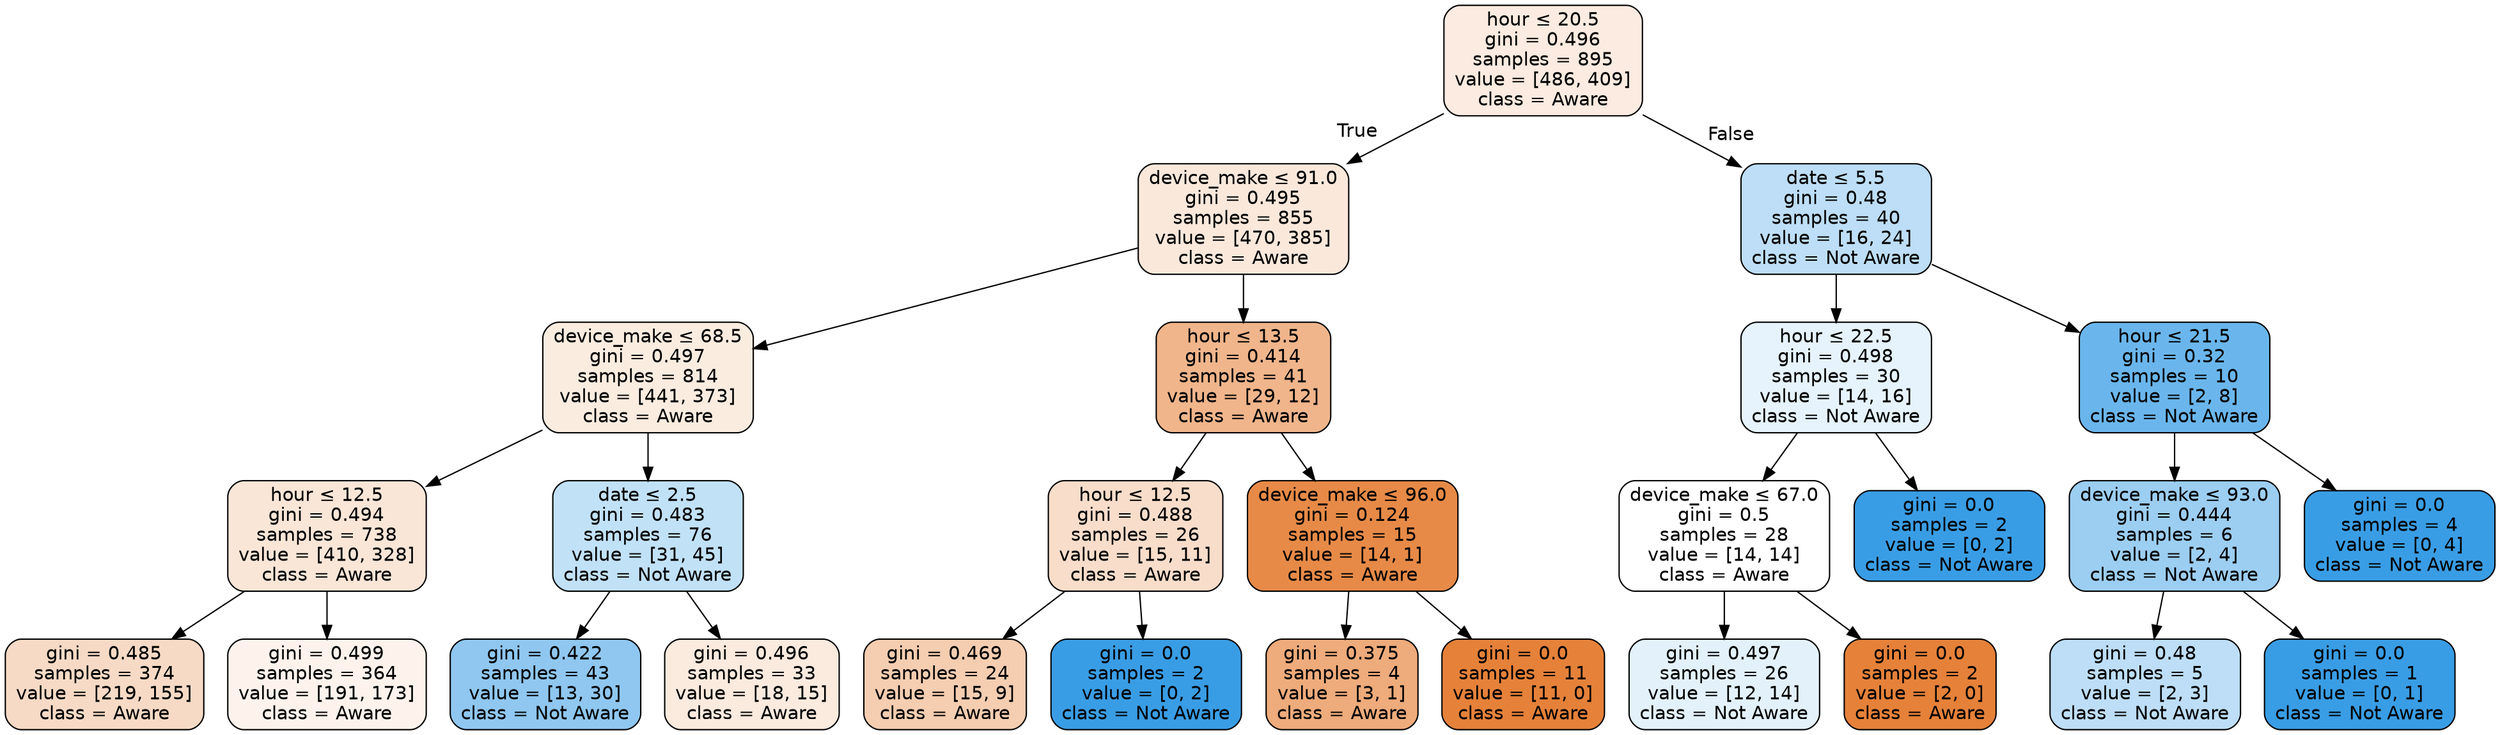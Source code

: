 digraph Tree {
node [shape=box, style="filled, rounded", color="black", fontname=helvetica] ;
edge [fontname=helvetica] ;
0 [label=<hour &le; 20.5<br/>gini = 0.496<br/>samples = 895<br/>value = [486, 409]<br/>class = Aware>, fillcolor="#fbebe0"] ;
1 [label=<device_make &le; 91.0<br/>gini = 0.495<br/>samples = 855<br/>value = [470, 385]<br/>class = Aware>, fillcolor="#fae8db"] ;
0 -> 1 [labeldistance=2.5, labelangle=45, headlabel="True"] ;
2 [label=<device_make &le; 68.5<br/>gini = 0.497<br/>samples = 814<br/>value = [441, 373]<br/>class = Aware>, fillcolor="#fbece0"] ;
1 -> 2 ;
3 [label=<hour &le; 12.5<br/>gini = 0.494<br/>samples = 738<br/>value = [410, 328]<br/>class = Aware>, fillcolor="#fae6d7"] ;
2 -> 3 ;
4 [label=<gini = 0.485<br/>samples = 374<br/>value = [219, 155]<br/>class = Aware>, fillcolor="#f7dac5"] ;
3 -> 4 ;
5 [label=<gini = 0.499<br/>samples = 364<br/>value = [191, 173]<br/>class = Aware>, fillcolor="#fdf3ec"] ;
3 -> 5 ;
6 [label=<date &le; 2.5<br/>gini = 0.483<br/>samples = 76<br/>value = [31, 45]<br/>class = Not Aware>, fillcolor="#c1e1f7"] ;
2 -> 6 ;
7 [label=<gini = 0.422<br/>samples = 43<br/>value = [13, 30]<br/>class = Not Aware>, fillcolor="#8fc7f0"] ;
6 -> 7 ;
8 [label=<gini = 0.496<br/>samples = 33<br/>value = [18, 15]<br/>class = Aware>, fillcolor="#fbeade"] ;
6 -> 8 ;
9 [label=<hour &le; 13.5<br/>gini = 0.414<br/>samples = 41<br/>value = [29, 12]<br/>class = Aware>, fillcolor="#f0b58b"] ;
1 -> 9 ;
10 [label=<hour &le; 12.5<br/>gini = 0.488<br/>samples = 26<br/>value = [15, 11]<br/>class = Aware>, fillcolor="#f8ddca"] ;
9 -> 10 ;
11 [label=<gini = 0.469<br/>samples = 24<br/>value = [15, 9]<br/>class = Aware>, fillcolor="#f5cdb0"] ;
10 -> 11 ;
12 [label=<gini = 0.0<br/>samples = 2<br/>value = [0, 2]<br/>class = Not Aware>, fillcolor="#399de5"] ;
10 -> 12 ;
13 [label=<device_make &le; 96.0<br/>gini = 0.124<br/>samples = 15<br/>value = [14, 1]<br/>class = Aware>, fillcolor="#e78a47"] ;
9 -> 13 ;
14 [label=<gini = 0.375<br/>samples = 4<br/>value = [3, 1]<br/>class = Aware>, fillcolor="#eeab7b"] ;
13 -> 14 ;
15 [label=<gini = 0.0<br/>samples = 11<br/>value = [11, 0]<br/>class = Aware>, fillcolor="#e58139"] ;
13 -> 15 ;
16 [label=<date &le; 5.5<br/>gini = 0.48<br/>samples = 40<br/>value = [16, 24]<br/>class = Not Aware>, fillcolor="#bddef6"] ;
0 -> 16 [labeldistance=2.5, labelangle=-45, headlabel="False"] ;
17 [label=<hour &le; 22.5<br/>gini = 0.498<br/>samples = 30<br/>value = [14, 16]<br/>class = Not Aware>, fillcolor="#e6f3fc"] ;
16 -> 17 ;
18 [label=<device_make &le; 67.0<br/>gini = 0.5<br/>samples = 28<br/>value = [14, 14]<br/>class = Aware>, fillcolor="#ffffff"] ;
17 -> 18 ;
19 [label=<gini = 0.497<br/>samples = 26<br/>value = [12, 14]<br/>class = Not Aware>, fillcolor="#e3f1fb"] ;
18 -> 19 ;
20 [label=<gini = 0.0<br/>samples = 2<br/>value = [2, 0]<br/>class = Aware>, fillcolor="#e58139"] ;
18 -> 20 ;
21 [label=<gini = 0.0<br/>samples = 2<br/>value = [0, 2]<br/>class = Not Aware>, fillcolor="#399de5"] ;
17 -> 21 ;
22 [label=<hour &le; 21.5<br/>gini = 0.32<br/>samples = 10<br/>value = [2, 8]<br/>class = Not Aware>, fillcolor="#6ab6ec"] ;
16 -> 22 ;
23 [label=<device_make &le; 93.0<br/>gini = 0.444<br/>samples = 6<br/>value = [2, 4]<br/>class = Not Aware>, fillcolor="#9ccef2"] ;
22 -> 23 ;
24 [label=<gini = 0.48<br/>samples = 5<br/>value = [2, 3]<br/>class = Not Aware>, fillcolor="#bddef6"] ;
23 -> 24 ;
25 [label=<gini = 0.0<br/>samples = 1<br/>value = [0, 1]<br/>class = Not Aware>, fillcolor="#399de5"] ;
23 -> 25 ;
26 [label=<gini = 0.0<br/>samples = 4<br/>value = [0, 4]<br/>class = Not Aware>, fillcolor="#399de5"] ;
22 -> 26 ;
}
